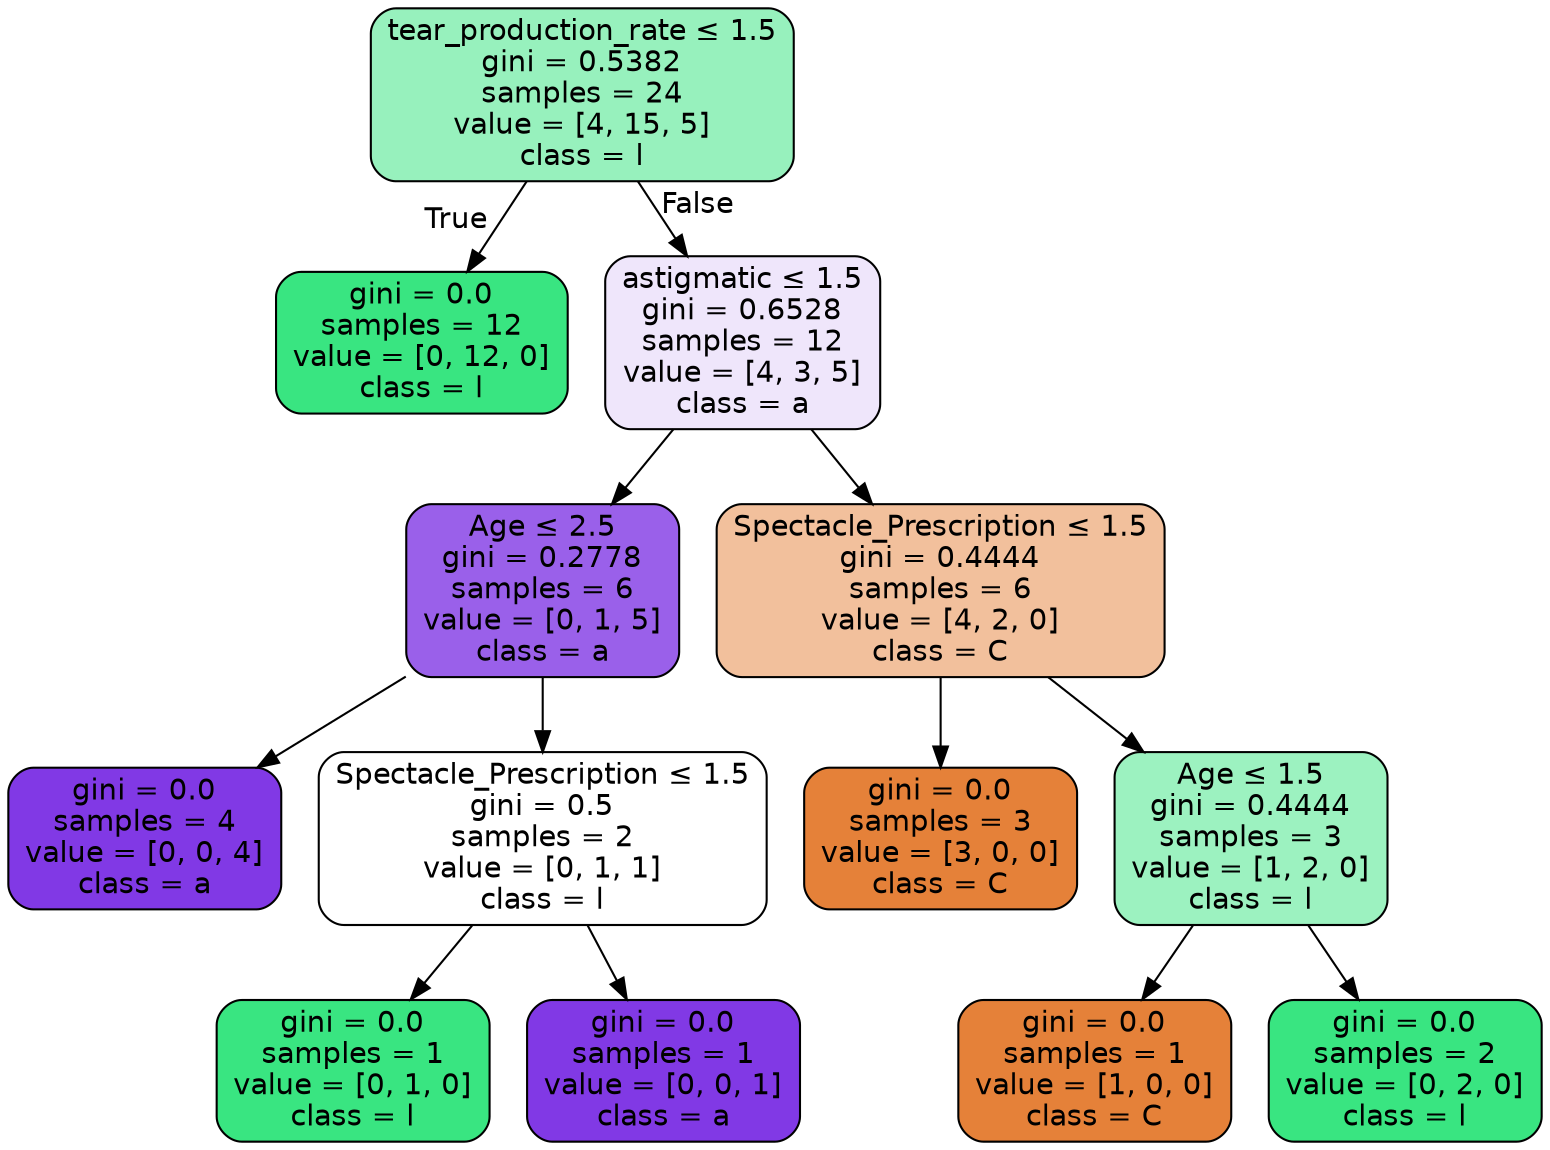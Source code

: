 digraph Tree {
node [shape=box, style="filled, rounded", color="black", fontname=helvetica] ;
edge [fontname=helvetica] ;
0 [label=<tear_production_rate &le; 1.5<br/>gini = 0.5382<br/>samples = 24<br/>value = [4, 15, 5]<br/>class = l>, fillcolor="#39e58186"] ;
1 [label=<gini = 0.0<br/>samples = 12<br/>value = [0, 12, 0]<br/>class = l>, fillcolor="#39e581ff"] ;
0 -> 1 [labeldistance=2.5, labelangle=45, headlabel="True"] ;
2 [label=<astigmatic &le; 1.5<br/>gini = 0.6528<br/>samples = 12<br/>value = [4, 3, 5]<br/>class = a>, fillcolor="#8139e520"] ;
0 -> 2 [labeldistance=2.5, labelangle=-45, headlabel="False"] ;
3 [label=<Age &le; 2.5<br/>gini = 0.2778<br/>samples = 6<br/>value = [0, 1, 5]<br/>class = a>, fillcolor="#8139e5cc"] ;
2 -> 3 ;
4 [label=<gini = 0.0<br/>samples = 4<br/>value = [0, 0, 4]<br/>class = a>, fillcolor="#8139e5ff"] ;
3 -> 4 ;
5 [label=<Spectacle_Prescription &le; 1.5<br/>gini = 0.5<br/>samples = 2<br/>value = [0, 1, 1]<br/>class = l>, fillcolor="#39e58100"] ;
3 -> 5 ;
6 [label=<gini = 0.0<br/>samples = 1<br/>value = [0, 1, 0]<br/>class = l>, fillcolor="#39e581ff"] ;
5 -> 6 ;
7 [label=<gini = 0.0<br/>samples = 1<br/>value = [0, 0, 1]<br/>class = a>, fillcolor="#8139e5ff"] ;
5 -> 7 ;
8 [label=<Spectacle_Prescription &le; 1.5<br/>gini = 0.4444<br/>samples = 6<br/>value = [4, 2, 0]<br/>class = C>, fillcolor="#e581397f"] ;
2 -> 8 ;
9 [label=<gini = 0.0<br/>samples = 3<br/>value = [3, 0, 0]<br/>class = C>, fillcolor="#e58139ff"] ;
8 -> 9 ;
10 [label=<Age &le; 1.5<br/>gini = 0.4444<br/>samples = 3<br/>value = [1, 2, 0]<br/>class = l>, fillcolor="#39e5817f"] ;
8 -> 10 ;
11 [label=<gini = 0.0<br/>samples = 1<br/>value = [1, 0, 0]<br/>class = C>, fillcolor="#e58139ff"] ;
10 -> 11 ;
12 [label=<gini = 0.0<br/>samples = 2<br/>value = [0, 2, 0]<br/>class = l>, fillcolor="#39e581ff"] ;
10 -> 12 ;
}